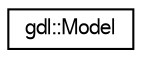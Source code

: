 digraph "Graphical Class Hierarchy"
{
  edge [fontname="FreeSans",fontsize="10",labelfontname="FreeSans",labelfontsize="10"];
  node [fontname="FreeSans",fontsize="10",shape=record];
  rankdir="LR";
  Node1 [label="gdl::Model",height=0.2,width=0.4,color="black", fillcolor="white", style="filled",URL="$d6/de8/classgdl_1_1_model.html"];
}
